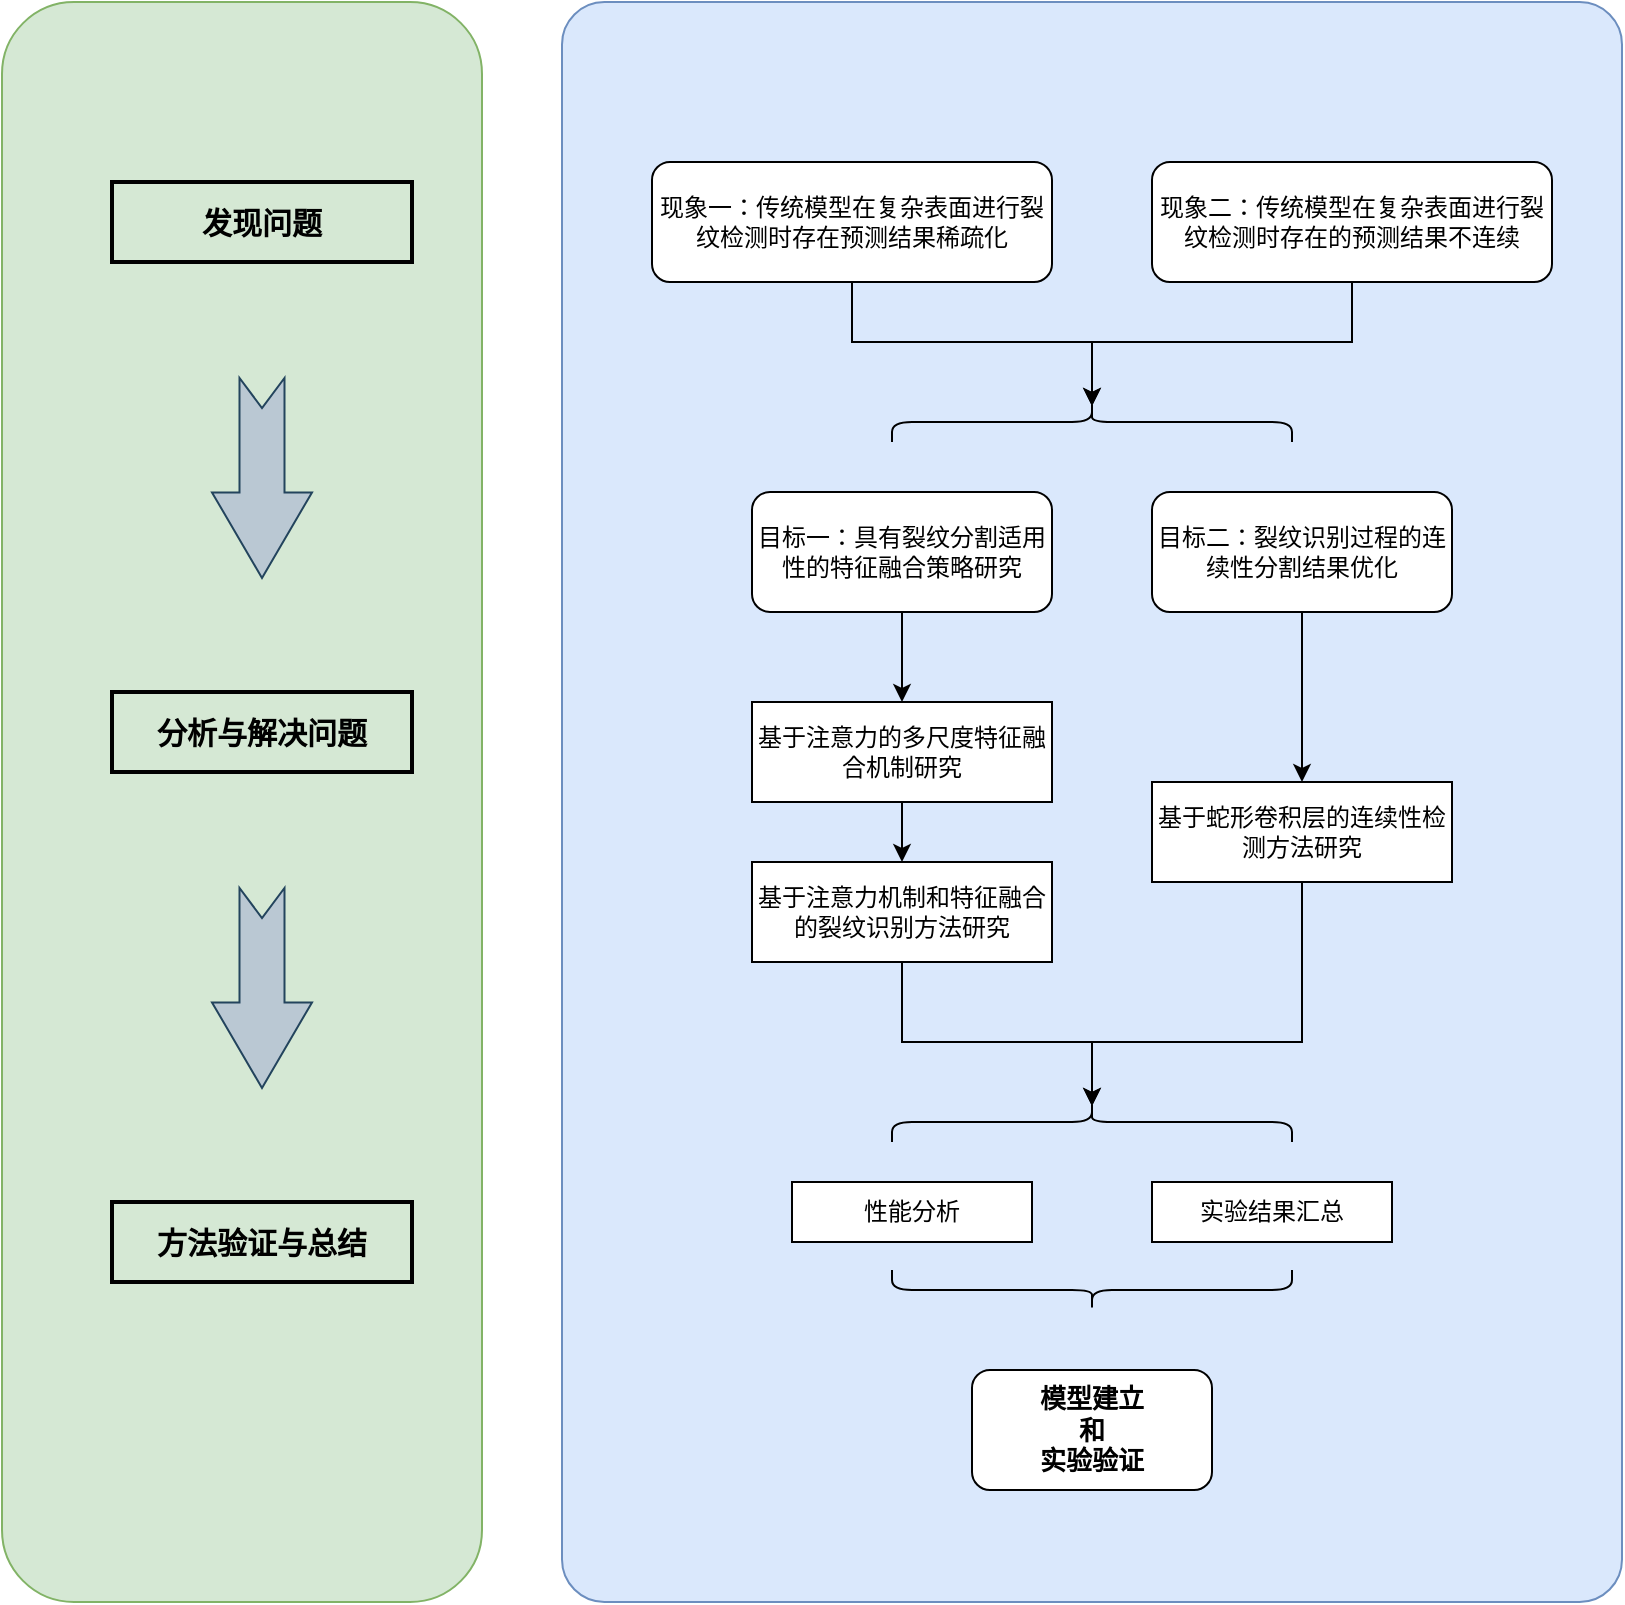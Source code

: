 <mxfile version="22.1.21" type="github">
  <diagram id="6I0OCvxSQrVGMHxT2VVA" name="Page-1">
    <mxGraphModel dx="1562" dy="861" grid="1" gridSize="10" guides="1" tooltips="1" connect="1" arrows="1" fold="1" page="1" pageScale="1" pageWidth="850" pageHeight="1100" math="0" shadow="0">
      <root>
        <mxCell id="0" />
        <mxCell id="1" parent="0" />
        <mxCell id="VlUCXaoxYk9hjqGgWemj-3" value="" style="rounded=1;whiteSpace=wrap;html=1;fillColor=#d5e8d4;strokeColor=#82b366;" vertex="1" parent="1">
          <mxGeometry x="335" y="40" width="240" height="800" as="geometry" />
        </mxCell>
        <mxCell id="VlUCXaoxYk9hjqGgWemj-2" value="" style="rounded=1;whiteSpace=wrap;html=1;fillColor=#dae8fc;strokeColor=#6c8ebf;arcSize=4;" vertex="1" parent="1">
          <mxGeometry x="615" y="40" width="530" height="800" as="geometry" />
        </mxCell>
        <mxCell id="VlUCXaoxYk9hjqGgWemj-12" value="&lt;b&gt;&lt;font style=&quot;font-size: 15px;&quot;&gt;发现问题&lt;/font&gt;&lt;/b&gt;" style="rounded=0;whiteSpace=wrap;html=1;fillColor=none;strokeWidth=2;" vertex="1" parent="1">
          <mxGeometry x="390" y="130" width="150" height="40" as="geometry" />
        </mxCell>
        <mxCell id="VlUCXaoxYk9hjqGgWemj-13" value="&lt;b&gt;&lt;font style=&quot;font-size: 15px;&quot;&gt;分析与解决问题&lt;/font&gt;&lt;/b&gt;" style="rounded=0;whiteSpace=wrap;html=1;fillColor=none;strokeWidth=2;" vertex="1" parent="1">
          <mxGeometry x="390" y="385" width="150" height="40" as="geometry" />
        </mxCell>
        <mxCell id="VlUCXaoxYk9hjqGgWemj-14" value="&lt;b&gt;&lt;font style=&quot;font-size: 15px;&quot;&gt;方法验证与总结&lt;/font&gt;&lt;/b&gt;" style="rounded=0;whiteSpace=wrap;html=1;fillColor=none;strokeWidth=2;" vertex="1" parent="1">
          <mxGeometry x="390" y="640" width="150" height="40" as="geometry" />
        </mxCell>
        <mxCell id="VlUCXaoxYk9hjqGgWemj-38" value="" style="edgeStyle=orthogonalEdgeStyle;rounded=0;orthogonalLoop=1;jettySize=auto;html=1;" edge="1" parent="1" source="VlUCXaoxYk9hjqGgWemj-16" target="VlUCXaoxYk9hjqGgWemj-32">
          <mxGeometry relative="1" as="geometry" />
        </mxCell>
        <mxCell id="VlUCXaoxYk9hjqGgWemj-16" value="目标一：具有裂纹分割适用性的特征融合策略研究" style="rounded=1;whiteSpace=wrap;html=1;" vertex="1" parent="1">
          <mxGeometry x="710" y="285" width="150" height="60" as="geometry" />
        </mxCell>
        <mxCell id="VlUCXaoxYk9hjqGgWemj-37" value="" style="edgeStyle=orthogonalEdgeStyle;rounded=0;orthogonalLoop=1;jettySize=auto;html=1;" edge="1" parent="1" source="VlUCXaoxYk9hjqGgWemj-17" target="VlUCXaoxYk9hjqGgWemj-36">
          <mxGeometry relative="1" as="geometry" />
        </mxCell>
        <mxCell id="VlUCXaoxYk9hjqGgWemj-17" value="目标二：裂纹识别过程的连续性分割结果优化" style="rounded=1;whiteSpace=wrap;html=1;" vertex="1" parent="1">
          <mxGeometry x="910" y="285" width="150" height="60" as="geometry" />
        </mxCell>
        <mxCell id="VlUCXaoxYk9hjqGgWemj-26" value="&lt;b&gt;&lt;font style=&quot;font-size: 13px;&quot;&gt;模型建立&lt;br&gt;和&lt;br&gt;实验验证&lt;br&gt;&lt;/font&gt;&lt;/b&gt;" style="rounded=1;whiteSpace=wrap;html=1;" vertex="1" parent="1">
          <mxGeometry x="820" y="724" width="120" height="60" as="geometry" />
        </mxCell>
        <mxCell id="VlUCXaoxYk9hjqGgWemj-28" value="性能分析" style="rounded=0;whiteSpace=wrap;html=1;" vertex="1" parent="1">
          <mxGeometry x="730" y="630" width="120" height="30" as="geometry" />
        </mxCell>
        <mxCell id="VlUCXaoxYk9hjqGgWemj-29" value="实验结果汇总" style="rounded=0;whiteSpace=wrap;html=1;" vertex="1" parent="1">
          <mxGeometry x="910" y="630" width="120" height="30" as="geometry" />
        </mxCell>
        <mxCell id="VlUCXaoxYk9hjqGgWemj-39" value="" style="edgeStyle=orthogonalEdgeStyle;rounded=0;orthogonalLoop=1;jettySize=auto;html=1;" edge="1" parent="1" source="VlUCXaoxYk9hjqGgWemj-32" target="VlUCXaoxYk9hjqGgWemj-33">
          <mxGeometry relative="1" as="geometry" />
        </mxCell>
        <mxCell id="VlUCXaoxYk9hjqGgWemj-32" value="&lt;p class=&quot;MsoNormal&quot;&gt;基于注意力的多尺度特征融合机制研究&lt;/p&gt;" style="rounded=0;whiteSpace=wrap;html=1;" vertex="1" parent="1">
          <mxGeometry x="710" y="390" width="150" height="50" as="geometry" />
        </mxCell>
        <mxCell id="VlUCXaoxYk9hjqGgWemj-33" value="&lt;p class=&quot;MsoNormal&quot;&gt;基于注意力机制和特征融合的裂纹识别方法研究&lt;/p&gt;" style="rounded=0;whiteSpace=wrap;html=1;" vertex="1" parent="1">
          <mxGeometry x="710" y="470" width="150" height="50" as="geometry" />
        </mxCell>
        <mxCell id="VlUCXaoxYk9hjqGgWemj-36" value="&lt;p class=&quot;MsoNormal&quot;&gt;基于蛇形卷积层的连续性检测方法研究&lt;/p&gt;" style="rounded=0;whiteSpace=wrap;html=1;" vertex="1" parent="1">
          <mxGeometry x="910" y="430" width="150" height="50" as="geometry" />
        </mxCell>
        <mxCell id="VlUCXaoxYk9hjqGgWemj-42" value="" style="shape=curlyBracket;whiteSpace=wrap;html=1;rounded=1;flipH=1;labelPosition=right;verticalLabelPosition=middle;align=left;verticalAlign=middle;rotation=-90;" vertex="1" parent="1">
          <mxGeometry x="870" y="500" width="20" height="200" as="geometry" />
        </mxCell>
        <mxCell id="VlUCXaoxYk9hjqGgWemj-43" style="edgeStyle=orthogonalEdgeStyle;rounded=0;orthogonalLoop=1;jettySize=auto;html=1;exitX=0.5;exitY=1;exitDx=0;exitDy=0;entryX=0.1;entryY=0.5;entryDx=0;entryDy=0;entryPerimeter=0;" edge="1" parent="1" source="VlUCXaoxYk9hjqGgWemj-33" target="VlUCXaoxYk9hjqGgWemj-42">
          <mxGeometry relative="1" as="geometry">
            <Array as="points">
              <mxPoint x="785" y="560" />
              <mxPoint x="880" y="560" />
            </Array>
          </mxGeometry>
        </mxCell>
        <mxCell id="VlUCXaoxYk9hjqGgWemj-44" style="edgeStyle=orthogonalEdgeStyle;rounded=0;orthogonalLoop=1;jettySize=auto;html=1;entryX=0.1;entryY=0.5;entryDx=0;entryDy=0;entryPerimeter=0;" edge="1" parent="1" source="VlUCXaoxYk9hjqGgWemj-36" target="VlUCXaoxYk9hjqGgWemj-42">
          <mxGeometry relative="1" as="geometry">
            <Array as="points">
              <mxPoint x="985" y="560" />
              <mxPoint x="880" y="560" />
            </Array>
          </mxGeometry>
        </mxCell>
        <mxCell id="VlUCXaoxYk9hjqGgWemj-45" value="现象一：传统模型在复杂表面进行裂纹检测时存在预测结果稀疏化" style="rounded=1;whiteSpace=wrap;html=1;" vertex="1" parent="1">
          <mxGeometry x="660" y="120" width="200" height="60" as="geometry" />
        </mxCell>
        <mxCell id="VlUCXaoxYk9hjqGgWemj-46" value="现象二：传统模型在复杂表面进行裂纹检测时存在的预测结果不连续" style="rounded=1;whiteSpace=wrap;html=1;" vertex="1" parent="1">
          <mxGeometry x="910" y="120" width="200" height="60" as="geometry" />
        </mxCell>
        <mxCell id="VlUCXaoxYk9hjqGgWemj-47" value="" style="shape=curlyBracket;whiteSpace=wrap;html=1;rounded=1;flipH=1;labelPosition=right;verticalLabelPosition=middle;align=left;verticalAlign=middle;rotation=90;" vertex="1" parent="1">
          <mxGeometry x="870" y="584" width="20" height="200" as="geometry" />
        </mxCell>
        <mxCell id="VlUCXaoxYk9hjqGgWemj-52" value="" style="shape=curlyBracket;whiteSpace=wrap;html=1;rounded=1;flipH=1;labelPosition=right;verticalLabelPosition=middle;align=left;verticalAlign=middle;rotation=-90;" vertex="1" parent="1">
          <mxGeometry x="870" y="150" width="20" height="200" as="geometry" />
        </mxCell>
        <mxCell id="VlUCXaoxYk9hjqGgWemj-56" style="edgeStyle=orthogonalEdgeStyle;rounded=0;orthogonalLoop=1;jettySize=auto;html=1;entryX=0.1;entryY=0.5;entryDx=0;entryDy=0;entryPerimeter=0;" edge="1" parent="1" source="VlUCXaoxYk9hjqGgWemj-45" target="VlUCXaoxYk9hjqGgWemj-52">
          <mxGeometry relative="1" as="geometry" />
        </mxCell>
        <mxCell id="VlUCXaoxYk9hjqGgWemj-59" style="edgeStyle=orthogonalEdgeStyle;rounded=0;orthogonalLoop=1;jettySize=auto;html=1;entryX=0.1;entryY=0.5;entryDx=0;entryDy=0;entryPerimeter=0;" edge="1" parent="1" source="VlUCXaoxYk9hjqGgWemj-46" target="VlUCXaoxYk9hjqGgWemj-52">
          <mxGeometry relative="1" as="geometry" />
        </mxCell>
        <mxCell id="VlUCXaoxYk9hjqGgWemj-61" value="" style="html=1;shadow=0;dashed=0;align=center;verticalAlign=middle;shape=mxgraph.arrows2.arrow;dy=0.55;dx=42.8;notch=15;rotation=90;fillColor=#bac8d3;strokeColor=#23445d;" vertex="1" parent="1">
          <mxGeometry x="415" y="253" width="100" height="50" as="geometry" />
        </mxCell>
        <mxCell id="VlUCXaoxYk9hjqGgWemj-62" value="" style="html=1;shadow=0;dashed=0;align=center;verticalAlign=middle;shape=mxgraph.arrows2.arrow;dy=0.55;dx=42.8;notch=15;rotation=90;fillColor=#bac8d3;strokeColor=#23445d;" vertex="1" parent="1">
          <mxGeometry x="415" y="508" width="100" height="50" as="geometry" />
        </mxCell>
      </root>
    </mxGraphModel>
  </diagram>
</mxfile>
